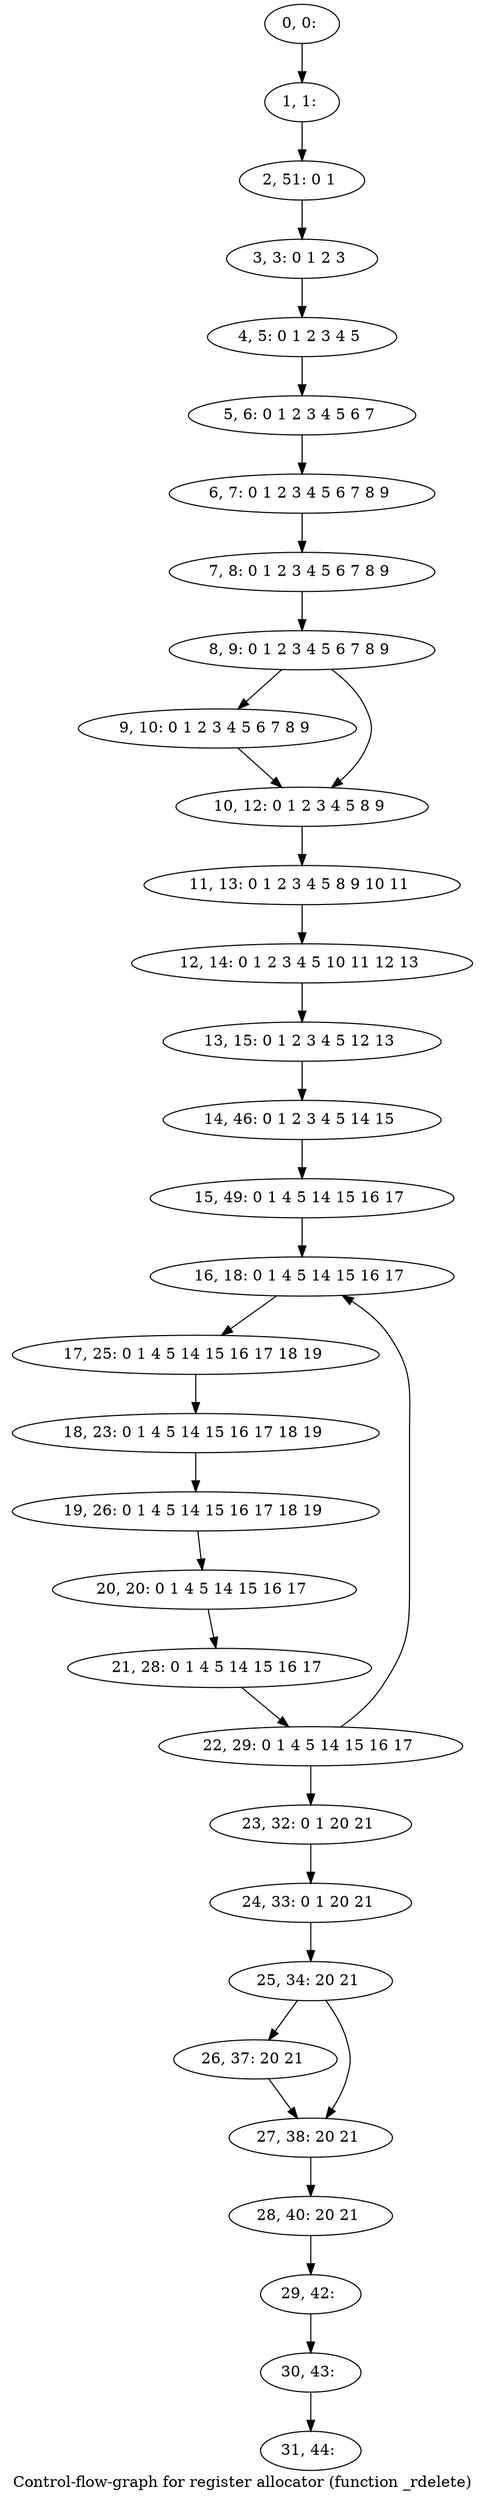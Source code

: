 digraph G {
graph [label="Control-flow-graph for register allocator (function _rdelete)"]
0[label="0, 0: "];
1[label="1, 1: "];
2[label="2, 51: 0 1 "];
3[label="3, 3: 0 1 2 3 "];
4[label="4, 5: 0 1 2 3 4 5 "];
5[label="5, 6: 0 1 2 3 4 5 6 7 "];
6[label="6, 7: 0 1 2 3 4 5 6 7 8 9 "];
7[label="7, 8: 0 1 2 3 4 5 6 7 8 9 "];
8[label="8, 9: 0 1 2 3 4 5 6 7 8 9 "];
9[label="9, 10: 0 1 2 3 4 5 6 7 8 9 "];
10[label="10, 12: 0 1 2 3 4 5 8 9 "];
11[label="11, 13: 0 1 2 3 4 5 8 9 10 11 "];
12[label="12, 14: 0 1 2 3 4 5 10 11 12 13 "];
13[label="13, 15: 0 1 2 3 4 5 12 13 "];
14[label="14, 46: 0 1 2 3 4 5 14 15 "];
15[label="15, 49: 0 1 4 5 14 15 16 17 "];
16[label="16, 18: 0 1 4 5 14 15 16 17 "];
17[label="17, 25: 0 1 4 5 14 15 16 17 18 19 "];
18[label="18, 23: 0 1 4 5 14 15 16 17 18 19 "];
19[label="19, 26: 0 1 4 5 14 15 16 17 18 19 "];
20[label="20, 20: 0 1 4 5 14 15 16 17 "];
21[label="21, 28: 0 1 4 5 14 15 16 17 "];
22[label="22, 29: 0 1 4 5 14 15 16 17 "];
23[label="23, 32: 0 1 20 21 "];
24[label="24, 33: 0 1 20 21 "];
25[label="25, 34: 20 21 "];
26[label="26, 37: 20 21 "];
27[label="27, 38: 20 21 "];
28[label="28, 40: 20 21 "];
29[label="29, 42: "];
30[label="30, 43: "];
31[label="31, 44: "];
0->1 ;
1->2 ;
2->3 ;
3->4 ;
4->5 ;
5->6 ;
6->7 ;
7->8 ;
8->9 ;
8->10 ;
9->10 ;
10->11 ;
11->12 ;
12->13 ;
13->14 ;
14->15 ;
15->16 ;
16->17 ;
17->18 ;
18->19 ;
19->20 ;
20->21 ;
21->22 ;
22->23 ;
22->16 ;
23->24 ;
24->25 ;
25->26 ;
25->27 ;
26->27 ;
27->28 ;
28->29 ;
29->30 ;
30->31 ;
}
